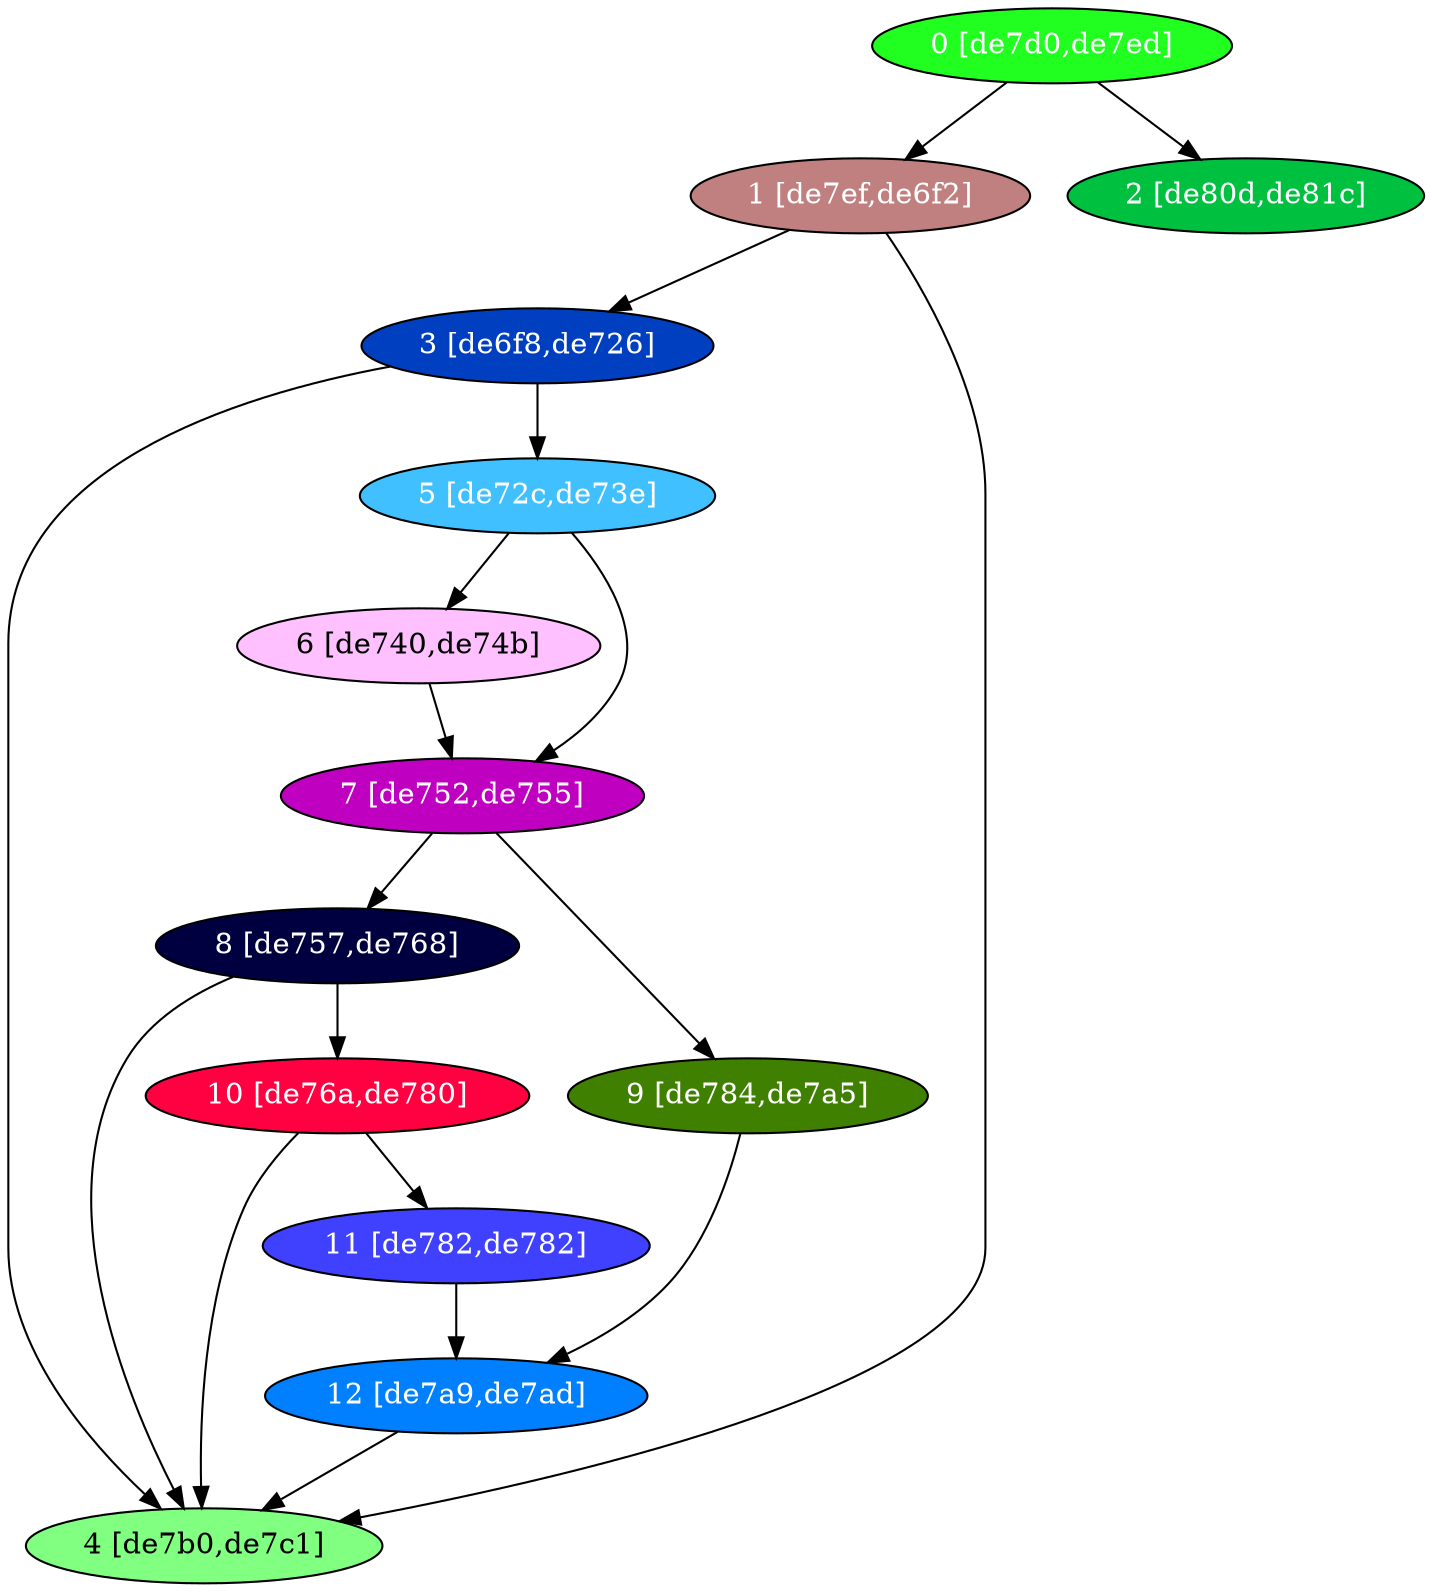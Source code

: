 diGraph libnss3{
	libnss3_0  [style=filled fillcolor="#20FF20" fontcolor="#ffffff" shape=oval label="0 [de7d0,de7ed]"]
	libnss3_1  [style=filled fillcolor="#C08080" fontcolor="#ffffff" shape=oval label="1 [de7ef,de6f2]"]
	libnss3_2  [style=filled fillcolor="#00C040" fontcolor="#ffffff" shape=oval label="2 [de80d,de81c]"]
	libnss3_3  [style=filled fillcolor="#0040C0" fontcolor="#ffffff" shape=oval label="3 [de6f8,de726]"]
	libnss3_4  [style=filled fillcolor="#80FF80" fontcolor="#000000" shape=oval label="4 [de7b0,de7c1]"]
	libnss3_5  [style=filled fillcolor="#40C0FF" fontcolor="#ffffff" shape=oval label="5 [de72c,de73e]"]
	libnss3_6  [style=filled fillcolor="#FFC0FF" fontcolor="#000000" shape=oval label="6 [de740,de74b]"]
	libnss3_7  [style=filled fillcolor="#C000C0" fontcolor="#ffffff" shape=oval label="7 [de752,de755]"]
	libnss3_8  [style=filled fillcolor="#000040" fontcolor="#ffffff" shape=oval label="8 [de757,de768]"]
	libnss3_9  [style=filled fillcolor="#408000" fontcolor="#ffffff" shape=oval label="9 [de784,de7a5]"]
	libnss3_a  [style=filled fillcolor="#FF0040" fontcolor="#ffffff" shape=oval label="10 [de76a,de780]"]
	libnss3_b  [style=filled fillcolor="#4040FF" fontcolor="#ffffff" shape=oval label="11 [de782,de782]"]
	libnss3_c  [style=filled fillcolor="#0080FF" fontcolor="#ffffff" shape=oval label="12 [de7a9,de7ad]"]

	libnss3_0 -> libnss3_1
	libnss3_0 -> libnss3_2
	libnss3_1 -> libnss3_3
	libnss3_1 -> libnss3_4
	libnss3_3 -> libnss3_4
	libnss3_3 -> libnss3_5
	libnss3_5 -> libnss3_6
	libnss3_5 -> libnss3_7
	libnss3_6 -> libnss3_7
	libnss3_7 -> libnss3_8
	libnss3_7 -> libnss3_9
	libnss3_8 -> libnss3_4
	libnss3_8 -> libnss3_a
	libnss3_9 -> libnss3_c
	libnss3_a -> libnss3_4
	libnss3_a -> libnss3_b
	libnss3_b -> libnss3_c
	libnss3_c -> libnss3_4
}